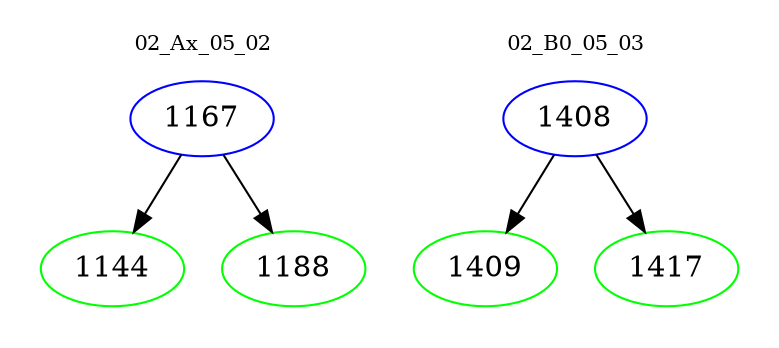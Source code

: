 digraph{
subgraph cluster_0 {
color = white
label = "02_Ax_05_02";
fontsize=10;
T0_1167 [label="1167", color="blue"]
T0_1167 -> T0_1144 [color="black"]
T0_1144 [label="1144", color="green"]
T0_1167 -> T0_1188 [color="black"]
T0_1188 [label="1188", color="green"]
}
subgraph cluster_1 {
color = white
label = "02_B0_05_03";
fontsize=10;
T1_1408 [label="1408", color="blue"]
T1_1408 -> T1_1409 [color="black"]
T1_1409 [label="1409", color="green"]
T1_1408 -> T1_1417 [color="black"]
T1_1417 [label="1417", color="green"]
}
}
